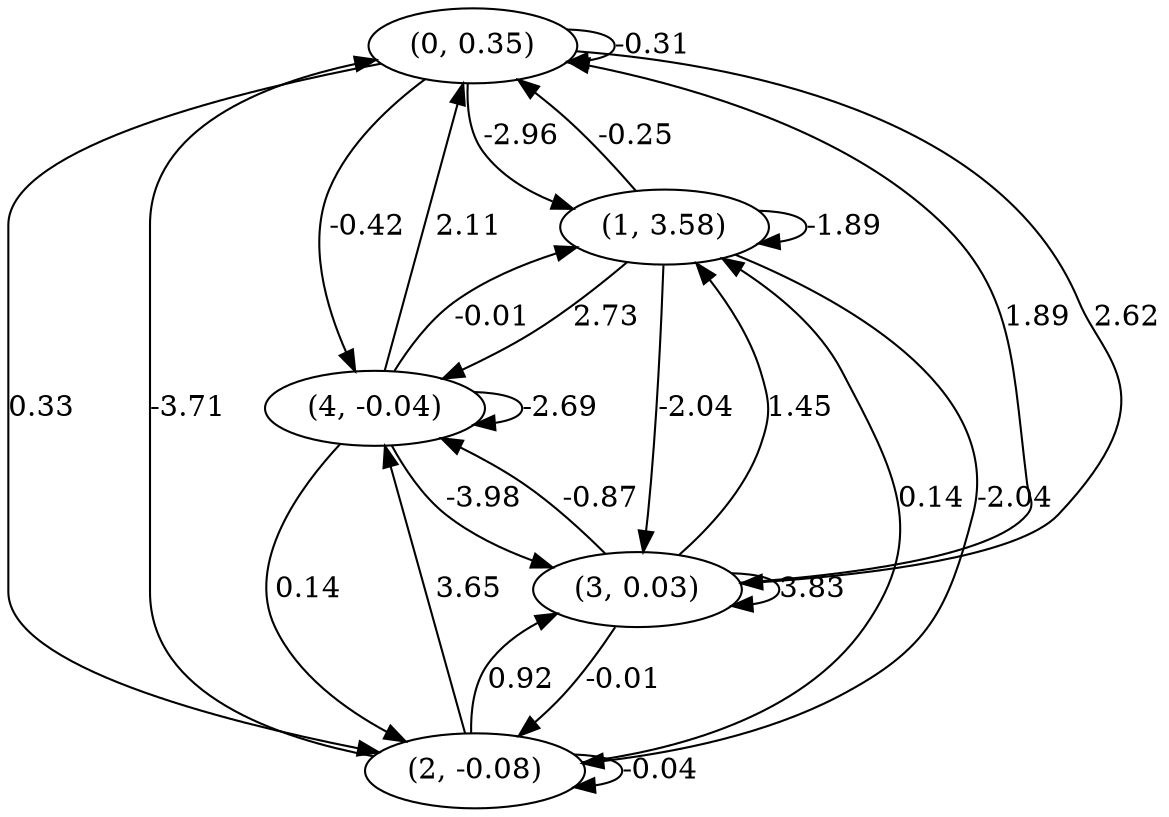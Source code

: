 digraph {
    0 [ label = "(0, 0.35)" ]
    1 [ label = "(1, 3.58)" ]
    2 [ label = "(2, -0.08)" ]
    3 [ label = "(3, 0.03)" ]
    4 [ label = "(4, -0.04)" ]
    0 -> 0 [ label = "-0.31" ]
    1 -> 1 [ label = "-1.89" ]
    2 -> 2 [ label = "-0.04" ]
    3 -> 3 [ label = "3.83" ]
    4 -> 4 [ label = "-2.69" ]
    1 -> 0 [ label = "-0.25" ]
    2 -> 0 [ label = "-3.71" ]
    3 -> 0 [ label = "1.89" ]
    4 -> 0 [ label = "2.11" ]
    0 -> 1 [ label = "-2.96" ]
    2 -> 1 [ label = "0.14" ]
    3 -> 1 [ label = "1.45" ]
    4 -> 1 [ label = "-0.01" ]
    0 -> 2 [ label = "0.33" ]
    1 -> 2 [ label = "-2.04" ]
    3 -> 2 [ label = "-0.01" ]
    4 -> 2 [ label = "0.14" ]
    0 -> 3 [ label = "2.62" ]
    1 -> 3 [ label = "-2.04" ]
    2 -> 3 [ label = "0.92" ]
    4 -> 3 [ label = "-3.98" ]
    0 -> 4 [ label = "-0.42" ]
    1 -> 4 [ label = "2.73" ]
    2 -> 4 [ label = "3.65" ]
    3 -> 4 [ label = "-0.87" ]
}

